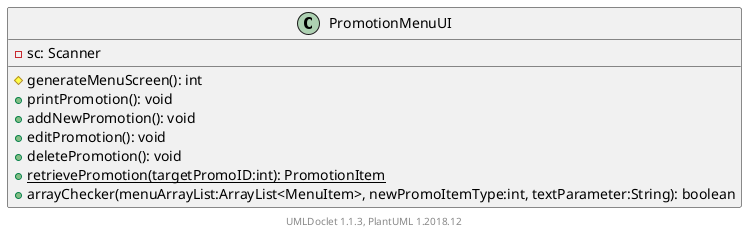@startuml

    class PromotionMenuUI [[../sg/edu/ntu/scse/cz2002/ui/PromotionMenuUI.html]] {
        -sc: Scanner
        #generateMenuScreen(): int
        +printPromotion(): void
        +addNewPromotion(): void
        +editPromotion(): void
        +deletePromotion(): void
        {static} +retrievePromotion(targetPromoID:int): PromotionItem
        +arrayChecker(menuArrayList:ArrayList<MenuItem>, newPromoItemType:int, textParameter:String): boolean
    }


    center footer UMLDoclet 1.1.3, PlantUML 1.2018.12
@enduml
